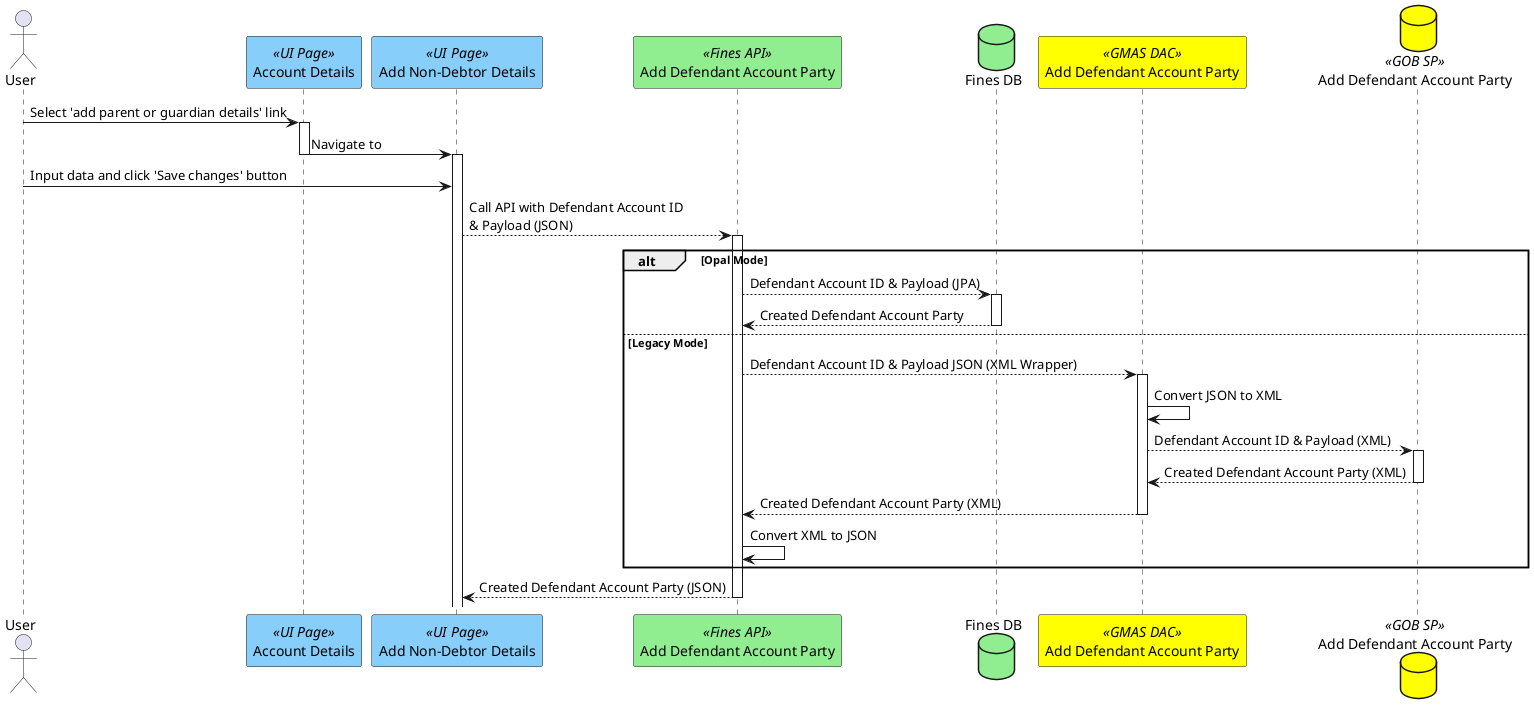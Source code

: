 @startuml
actor "User" as user
participant "Account Details" as viewAccount <<UI Page>> #lightskyblue
participant "Add Non-Debtor Details" as addNDD <<UI Page>> #lightskyblue
participant "Add Defendant Account Party" as updateAccountApi <<Fines API>> #lightgreen
database "Fines DB" as db #lightgreen
participant "Add Defendant Account Party" as gmasdac <<GMAS DAC>> #yellow
database "Add Defendant Account Party" as gobsp <<GOB SP>> #yellow


user -> viewAccount ++: Select 'add parent or guardian details' link
viewAccount -> addNDD --++: Navigate to
user -> addNDD : Input data and click 'Save changes' button
addNDD --> updateAccountApi ++: Call API with Defendant Account ID \n& Payload (JSON)
alt Opal Mode
updateAccountApi --> db ++ : Defendant Account ID & Payload (JPA)
updateAccountApi <-- db --: Created Defendant Account Party
else Legacy Mode
updateAccountApi --> gmasdac ++ : Defendant Account ID & Payload JSON (XML Wrapper)
gmasdac -> gmasdac: Convert JSON to XML
gmasdac --> gobsp ++ : Defendant Account ID & Payload (XML)
gmasdac <-- gobsp --: Created Defendant Account Party (XML)
gmasdac --> updateAccountApi --: Created Defendant Account Party (XML)
updateAccountApi -> updateAccountApi: Convert XML to JSON
end
addNDD <-- updateAccountApi --: Created Defendant Account Party (JSON)


@enduml